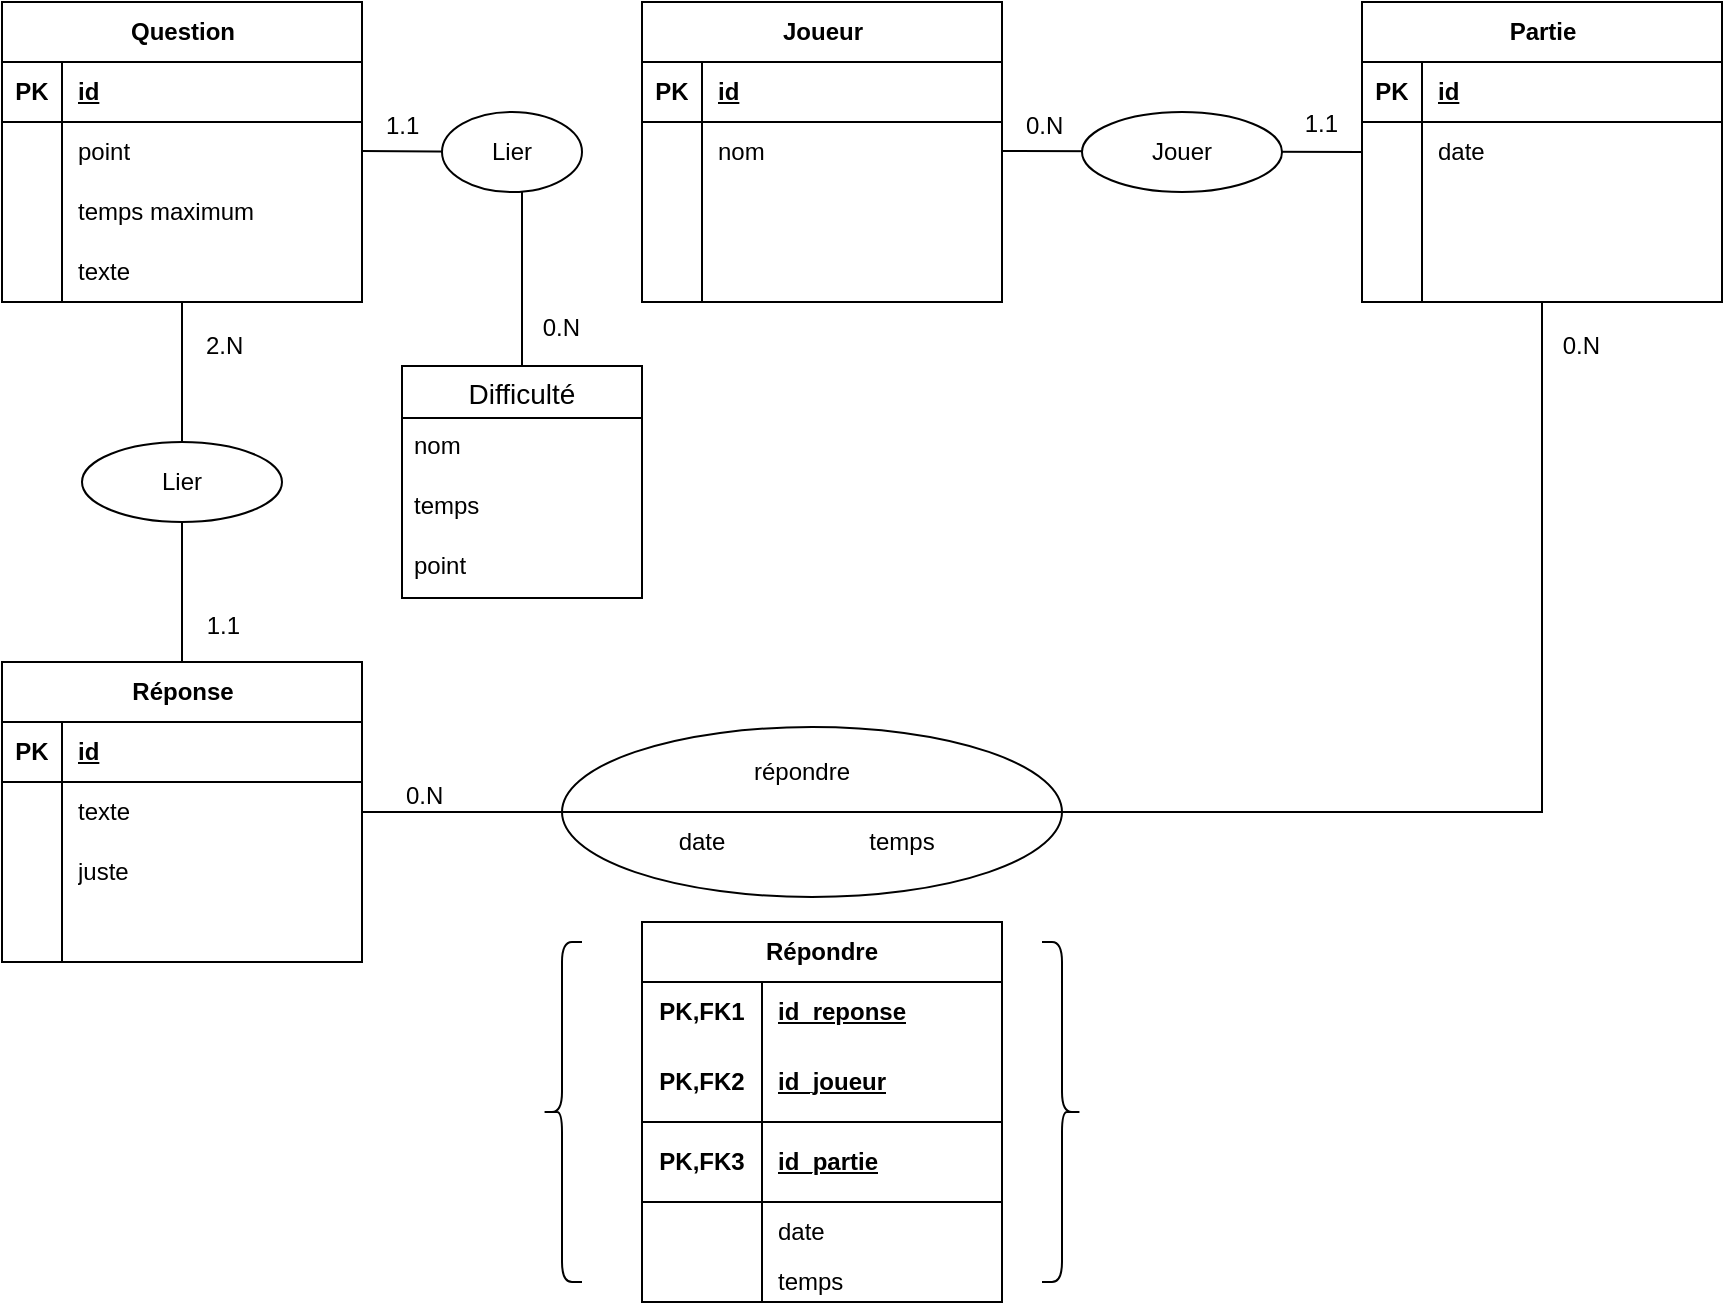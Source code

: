 <mxfile version="21.6.9" type="google">
  <diagram name="Page-1" id="Xt8256h1p7RztQkeVCV_">
    <mxGraphModel dx="1242" dy="665" grid="1" gridSize="10" guides="1" tooltips="1" connect="1" arrows="1" fold="1" page="1" pageScale="1" pageWidth="827" pageHeight="1169" math="0" shadow="0">
      <root>
        <mxCell id="0" />
        <mxCell id="1" parent="0" />
        <mxCell id="DaoGQ0Eog0Ny285DUNjg-1" value="Question" style="shape=table;startSize=30;container=1;collapsible=1;childLayout=tableLayout;fixedRows=1;rowLines=0;fontStyle=1;align=center;resizeLast=1;html=1;" parent="1" vertex="1">
          <mxGeometry x="40" y="180" width="180" height="150" as="geometry" />
        </mxCell>
        <mxCell id="DaoGQ0Eog0Ny285DUNjg-2" value="" style="shape=tableRow;horizontal=0;startSize=0;swimlaneHead=0;swimlaneBody=0;fillColor=none;collapsible=0;dropTarget=0;points=[[0,0.5],[1,0.5]];portConstraint=eastwest;top=0;left=0;right=0;bottom=1;" parent="DaoGQ0Eog0Ny285DUNjg-1" vertex="1">
          <mxGeometry y="30" width="180" height="30" as="geometry" />
        </mxCell>
        <mxCell id="DaoGQ0Eog0Ny285DUNjg-3" value="PK" style="shape=partialRectangle;connectable=0;fillColor=none;top=0;left=0;bottom=0;right=0;fontStyle=1;overflow=hidden;whiteSpace=wrap;html=1;" parent="DaoGQ0Eog0Ny285DUNjg-2" vertex="1">
          <mxGeometry width="30" height="30" as="geometry">
            <mxRectangle width="30" height="30" as="alternateBounds" />
          </mxGeometry>
        </mxCell>
        <mxCell id="DaoGQ0Eog0Ny285DUNjg-4" value="id" style="shape=partialRectangle;connectable=0;fillColor=none;top=0;left=0;bottom=0;right=0;align=left;spacingLeft=6;fontStyle=5;overflow=hidden;whiteSpace=wrap;html=1;" parent="DaoGQ0Eog0Ny285DUNjg-2" vertex="1">
          <mxGeometry x="30" width="150" height="30" as="geometry">
            <mxRectangle width="150" height="30" as="alternateBounds" />
          </mxGeometry>
        </mxCell>
        <mxCell id="DaoGQ0Eog0Ny285DUNjg-5" value="" style="shape=tableRow;horizontal=0;startSize=0;swimlaneHead=0;swimlaneBody=0;fillColor=none;collapsible=0;dropTarget=0;points=[[0,0.5],[1,0.5]];portConstraint=eastwest;top=0;left=0;right=0;bottom=0;" parent="DaoGQ0Eog0Ny285DUNjg-1" vertex="1">
          <mxGeometry y="60" width="180" height="30" as="geometry" />
        </mxCell>
        <mxCell id="DaoGQ0Eog0Ny285DUNjg-6" value="" style="shape=partialRectangle;connectable=0;fillColor=none;top=0;left=0;bottom=0;right=0;editable=1;overflow=hidden;whiteSpace=wrap;html=1;" parent="DaoGQ0Eog0Ny285DUNjg-5" vertex="1">
          <mxGeometry width="30" height="30" as="geometry">
            <mxRectangle width="30" height="30" as="alternateBounds" />
          </mxGeometry>
        </mxCell>
        <mxCell id="DaoGQ0Eog0Ny285DUNjg-7" value="point" style="shape=partialRectangle;connectable=0;fillColor=none;top=0;left=0;bottom=0;right=0;align=left;spacingLeft=6;overflow=hidden;whiteSpace=wrap;html=1;" parent="DaoGQ0Eog0Ny285DUNjg-5" vertex="1">
          <mxGeometry x="30" width="150" height="30" as="geometry">
            <mxRectangle width="150" height="30" as="alternateBounds" />
          </mxGeometry>
        </mxCell>
        <mxCell id="DaoGQ0Eog0Ny285DUNjg-8" value="" style="shape=tableRow;horizontal=0;startSize=0;swimlaneHead=0;swimlaneBody=0;fillColor=none;collapsible=0;dropTarget=0;points=[[0,0.5],[1,0.5]];portConstraint=eastwest;top=0;left=0;right=0;bottom=0;" parent="DaoGQ0Eog0Ny285DUNjg-1" vertex="1">
          <mxGeometry y="90" width="180" height="30" as="geometry" />
        </mxCell>
        <mxCell id="DaoGQ0Eog0Ny285DUNjg-9" value="" style="shape=partialRectangle;connectable=0;fillColor=none;top=0;left=0;bottom=0;right=0;editable=1;overflow=hidden;whiteSpace=wrap;html=1;" parent="DaoGQ0Eog0Ny285DUNjg-8" vertex="1">
          <mxGeometry width="30" height="30" as="geometry">
            <mxRectangle width="30" height="30" as="alternateBounds" />
          </mxGeometry>
        </mxCell>
        <mxCell id="DaoGQ0Eog0Ny285DUNjg-10" value="temps maximum" style="shape=partialRectangle;connectable=0;fillColor=none;top=0;left=0;bottom=0;right=0;align=left;spacingLeft=6;overflow=hidden;whiteSpace=wrap;html=1;" parent="DaoGQ0Eog0Ny285DUNjg-8" vertex="1">
          <mxGeometry x="30" width="150" height="30" as="geometry">
            <mxRectangle width="150" height="30" as="alternateBounds" />
          </mxGeometry>
        </mxCell>
        <mxCell id="DaoGQ0Eog0Ny285DUNjg-11" value="" style="shape=tableRow;horizontal=0;startSize=0;swimlaneHead=0;swimlaneBody=0;fillColor=none;collapsible=0;dropTarget=0;points=[[0,0.5],[1,0.5]];portConstraint=eastwest;top=0;left=0;right=0;bottom=0;" parent="DaoGQ0Eog0Ny285DUNjg-1" vertex="1">
          <mxGeometry y="120" width="180" height="30" as="geometry" />
        </mxCell>
        <mxCell id="DaoGQ0Eog0Ny285DUNjg-12" value="" style="shape=partialRectangle;connectable=0;fillColor=none;top=0;left=0;bottom=0;right=0;editable=1;overflow=hidden;whiteSpace=wrap;html=1;" parent="DaoGQ0Eog0Ny285DUNjg-11" vertex="1">
          <mxGeometry width="30" height="30" as="geometry">
            <mxRectangle width="30" height="30" as="alternateBounds" />
          </mxGeometry>
        </mxCell>
        <mxCell id="DaoGQ0Eog0Ny285DUNjg-13" value="texte&amp;nbsp;" style="shape=partialRectangle;connectable=0;fillColor=none;top=0;left=0;bottom=0;right=0;align=left;spacingLeft=6;overflow=hidden;whiteSpace=wrap;html=1;" parent="DaoGQ0Eog0Ny285DUNjg-11" vertex="1">
          <mxGeometry x="30" width="150" height="30" as="geometry">
            <mxRectangle width="150" height="30" as="alternateBounds" />
          </mxGeometry>
        </mxCell>
        <mxCell id="DaoGQ0Eog0Ny285DUNjg-16" value="Joueur" style="shape=table;startSize=30;container=1;collapsible=1;childLayout=tableLayout;fixedRows=1;rowLines=0;fontStyle=1;align=center;resizeLast=1;html=1;" parent="1" vertex="1">
          <mxGeometry x="360" y="180" width="180" height="150" as="geometry" />
        </mxCell>
        <mxCell id="DaoGQ0Eog0Ny285DUNjg-17" value="" style="shape=tableRow;horizontal=0;startSize=0;swimlaneHead=0;swimlaneBody=0;fillColor=none;collapsible=0;dropTarget=0;points=[[0,0.5],[1,0.5]];portConstraint=eastwest;top=0;left=0;right=0;bottom=1;" parent="DaoGQ0Eog0Ny285DUNjg-16" vertex="1">
          <mxGeometry y="30" width="180" height="30" as="geometry" />
        </mxCell>
        <mxCell id="DaoGQ0Eog0Ny285DUNjg-18" value="PK" style="shape=partialRectangle;connectable=0;fillColor=none;top=0;left=0;bottom=0;right=0;fontStyle=1;overflow=hidden;whiteSpace=wrap;html=1;" parent="DaoGQ0Eog0Ny285DUNjg-17" vertex="1">
          <mxGeometry width="30" height="30" as="geometry">
            <mxRectangle width="30" height="30" as="alternateBounds" />
          </mxGeometry>
        </mxCell>
        <mxCell id="DaoGQ0Eog0Ny285DUNjg-19" value="id" style="shape=partialRectangle;connectable=0;fillColor=none;top=0;left=0;bottom=0;right=0;align=left;spacingLeft=6;fontStyle=5;overflow=hidden;whiteSpace=wrap;html=1;" parent="DaoGQ0Eog0Ny285DUNjg-17" vertex="1">
          <mxGeometry x="30" width="150" height="30" as="geometry">
            <mxRectangle width="150" height="30" as="alternateBounds" />
          </mxGeometry>
        </mxCell>
        <mxCell id="DaoGQ0Eog0Ny285DUNjg-20" value="" style="shape=tableRow;horizontal=0;startSize=0;swimlaneHead=0;swimlaneBody=0;fillColor=none;collapsible=0;dropTarget=0;points=[[0,0.5],[1,0.5]];portConstraint=eastwest;top=0;left=0;right=0;bottom=0;" parent="DaoGQ0Eog0Ny285DUNjg-16" vertex="1">
          <mxGeometry y="60" width="180" height="30" as="geometry" />
        </mxCell>
        <mxCell id="DaoGQ0Eog0Ny285DUNjg-21" value="" style="shape=partialRectangle;connectable=0;fillColor=none;top=0;left=0;bottom=0;right=0;editable=1;overflow=hidden;whiteSpace=wrap;html=1;" parent="DaoGQ0Eog0Ny285DUNjg-20" vertex="1">
          <mxGeometry width="30" height="30" as="geometry">
            <mxRectangle width="30" height="30" as="alternateBounds" />
          </mxGeometry>
        </mxCell>
        <mxCell id="DaoGQ0Eog0Ny285DUNjg-22" value="nom" style="shape=partialRectangle;connectable=0;fillColor=none;top=0;left=0;bottom=0;right=0;align=left;spacingLeft=6;overflow=hidden;whiteSpace=wrap;html=1;" parent="DaoGQ0Eog0Ny285DUNjg-20" vertex="1">
          <mxGeometry x="30" width="150" height="30" as="geometry">
            <mxRectangle width="150" height="30" as="alternateBounds" />
          </mxGeometry>
        </mxCell>
        <mxCell id="DaoGQ0Eog0Ny285DUNjg-23" value="" style="shape=tableRow;horizontal=0;startSize=0;swimlaneHead=0;swimlaneBody=0;fillColor=none;collapsible=0;dropTarget=0;points=[[0,0.5],[1,0.5]];portConstraint=eastwest;top=0;left=0;right=0;bottom=0;" parent="DaoGQ0Eog0Ny285DUNjg-16" vertex="1">
          <mxGeometry y="90" width="180" height="30" as="geometry" />
        </mxCell>
        <mxCell id="DaoGQ0Eog0Ny285DUNjg-24" value="" style="shape=partialRectangle;connectable=0;fillColor=none;top=0;left=0;bottom=0;right=0;editable=1;overflow=hidden;whiteSpace=wrap;html=1;" parent="DaoGQ0Eog0Ny285DUNjg-23" vertex="1">
          <mxGeometry width="30" height="30" as="geometry">
            <mxRectangle width="30" height="30" as="alternateBounds" />
          </mxGeometry>
        </mxCell>
        <mxCell id="DaoGQ0Eog0Ny285DUNjg-25" value="" style="shape=partialRectangle;connectable=0;fillColor=none;top=0;left=0;bottom=0;right=0;align=left;spacingLeft=6;overflow=hidden;whiteSpace=wrap;html=1;" parent="DaoGQ0Eog0Ny285DUNjg-23" vertex="1">
          <mxGeometry x="30" width="150" height="30" as="geometry">
            <mxRectangle width="150" height="30" as="alternateBounds" />
          </mxGeometry>
        </mxCell>
        <mxCell id="DaoGQ0Eog0Ny285DUNjg-26" value="" style="shape=tableRow;horizontal=0;startSize=0;swimlaneHead=0;swimlaneBody=0;fillColor=none;collapsible=0;dropTarget=0;points=[[0,0.5],[1,0.5]];portConstraint=eastwest;top=0;left=0;right=0;bottom=0;" parent="DaoGQ0Eog0Ny285DUNjg-16" vertex="1">
          <mxGeometry y="120" width="180" height="30" as="geometry" />
        </mxCell>
        <mxCell id="DaoGQ0Eog0Ny285DUNjg-27" value="" style="shape=partialRectangle;connectable=0;fillColor=none;top=0;left=0;bottom=0;right=0;editable=1;overflow=hidden;whiteSpace=wrap;html=1;" parent="DaoGQ0Eog0Ny285DUNjg-26" vertex="1">
          <mxGeometry width="30" height="30" as="geometry">
            <mxRectangle width="30" height="30" as="alternateBounds" />
          </mxGeometry>
        </mxCell>
        <mxCell id="DaoGQ0Eog0Ny285DUNjg-28" value="" style="shape=partialRectangle;connectable=0;fillColor=none;top=0;left=0;bottom=0;right=0;align=left;spacingLeft=6;overflow=hidden;whiteSpace=wrap;html=1;" parent="DaoGQ0Eog0Ny285DUNjg-26" vertex="1">
          <mxGeometry x="30" width="150" height="30" as="geometry">
            <mxRectangle width="150" height="30" as="alternateBounds" />
          </mxGeometry>
        </mxCell>
        <mxCell id="DaoGQ0Eog0Ny285DUNjg-33" value="" style="endArrow=none;html=1;rounded=0;exitX=1;exitY=0.5;exitDx=0;exitDy=0;" parent="1" source="DaoGQ0Eog0Ny285DUNjg-36" edge="1">
          <mxGeometry relative="1" as="geometry">
            <mxPoint x="220" y="260" as="sourcePoint" />
            <mxPoint x="810" y="330" as="targetPoint" />
            <Array as="points">
              <mxPoint x="810" y="585" />
            </Array>
          </mxGeometry>
        </mxCell>
        <mxCell id="DaoGQ0Eog0Ny285DUNjg-35" value="0.N" style="resizable=0;html=1;whiteSpace=wrap;align=right;verticalAlign=bottom;" parent="DaoGQ0Eog0Ny285DUNjg-33" connectable="0" vertex="1">
          <mxGeometry x="1" relative="1" as="geometry">
            <mxPoint x="30" y="30" as="offset" />
          </mxGeometry>
        </mxCell>
        <mxCell id="DaoGQ0Eog0Ny285DUNjg-37" value="Réponse" style="shape=table;startSize=30;container=1;collapsible=1;childLayout=tableLayout;fixedRows=1;rowLines=0;fontStyle=1;align=center;resizeLast=1;html=1;" parent="1" vertex="1">
          <mxGeometry x="40" y="510" width="180" height="150" as="geometry" />
        </mxCell>
        <mxCell id="DaoGQ0Eog0Ny285DUNjg-38" value="" style="shape=tableRow;horizontal=0;startSize=0;swimlaneHead=0;swimlaneBody=0;fillColor=none;collapsible=0;dropTarget=0;points=[[0,0.5],[1,0.5]];portConstraint=eastwest;top=0;left=0;right=0;bottom=1;" parent="DaoGQ0Eog0Ny285DUNjg-37" vertex="1">
          <mxGeometry y="30" width="180" height="30" as="geometry" />
        </mxCell>
        <mxCell id="DaoGQ0Eog0Ny285DUNjg-39" value="PK" style="shape=partialRectangle;connectable=0;fillColor=none;top=0;left=0;bottom=0;right=0;fontStyle=1;overflow=hidden;whiteSpace=wrap;html=1;" parent="DaoGQ0Eog0Ny285DUNjg-38" vertex="1">
          <mxGeometry width="30" height="30" as="geometry">
            <mxRectangle width="30" height="30" as="alternateBounds" />
          </mxGeometry>
        </mxCell>
        <mxCell id="DaoGQ0Eog0Ny285DUNjg-40" value="id" style="shape=partialRectangle;connectable=0;fillColor=none;top=0;left=0;bottom=0;right=0;align=left;spacingLeft=6;fontStyle=5;overflow=hidden;whiteSpace=wrap;html=1;" parent="DaoGQ0Eog0Ny285DUNjg-38" vertex="1">
          <mxGeometry x="30" width="150" height="30" as="geometry">
            <mxRectangle width="150" height="30" as="alternateBounds" />
          </mxGeometry>
        </mxCell>
        <mxCell id="DaoGQ0Eog0Ny285DUNjg-41" value="" style="shape=tableRow;horizontal=0;startSize=0;swimlaneHead=0;swimlaneBody=0;fillColor=none;collapsible=0;dropTarget=0;points=[[0,0.5],[1,0.5]];portConstraint=eastwest;top=0;left=0;right=0;bottom=0;" parent="DaoGQ0Eog0Ny285DUNjg-37" vertex="1">
          <mxGeometry y="60" width="180" height="30" as="geometry" />
        </mxCell>
        <mxCell id="DaoGQ0Eog0Ny285DUNjg-42" value="" style="shape=partialRectangle;connectable=0;fillColor=none;top=0;left=0;bottom=0;right=0;editable=1;overflow=hidden;whiteSpace=wrap;html=1;" parent="DaoGQ0Eog0Ny285DUNjg-41" vertex="1">
          <mxGeometry width="30" height="30" as="geometry">
            <mxRectangle width="30" height="30" as="alternateBounds" />
          </mxGeometry>
        </mxCell>
        <mxCell id="DaoGQ0Eog0Ny285DUNjg-43" value="texte" style="shape=partialRectangle;connectable=0;fillColor=none;top=0;left=0;bottom=0;right=0;align=left;spacingLeft=6;overflow=hidden;whiteSpace=wrap;html=1;" parent="DaoGQ0Eog0Ny285DUNjg-41" vertex="1">
          <mxGeometry x="30" width="150" height="30" as="geometry">
            <mxRectangle width="150" height="30" as="alternateBounds" />
          </mxGeometry>
        </mxCell>
        <mxCell id="DaoGQ0Eog0Ny285DUNjg-44" value="" style="shape=tableRow;horizontal=0;startSize=0;swimlaneHead=0;swimlaneBody=0;fillColor=none;collapsible=0;dropTarget=0;points=[[0,0.5],[1,0.5]];portConstraint=eastwest;top=0;left=0;right=0;bottom=0;" parent="DaoGQ0Eog0Ny285DUNjg-37" vertex="1">
          <mxGeometry y="90" width="180" height="30" as="geometry" />
        </mxCell>
        <mxCell id="DaoGQ0Eog0Ny285DUNjg-45" value="" style="shape=partialRectangle;connectable=0;fillColor=none;top=0;left=0;bottom=0;right=0;editable=1;overflow=hidden;whiteSpace=wrap;html=1;" parent="DaoGQ0Eog0Ny285DUNjg-44" vertex="1">
          <mxGeometry width="30" height="30" as="geometry">
            <mxRectangle width="30" height="30" as="alternateBounds" />
          </mxGeometry>
        </mxCell>
        <mxCell id="DaoGQ0Eog0Ny285DUNjg-46" value="juste" style="shape=partialRectangle;connectable=0;fillColor=none;top=0;left=0;bottom=0;right=0;align=left;spacingLeft=6;overflow=hidden;whiteSpace=wrap;html=1;" parent="DaoGQ0Eog0Ny285DUNjg-44" vertex="1">
          <mxGeometry x="30" width="150" height="30" as="geometry">
            <mxRectangle width="150" height="30" as="alternateBounds" />
          </mxGeometry>
        </mxCell>
        <mxCell id="DaoGQ0Eog0Ny285DUNjg-47" value="" style="shape=tableRow;horizontal=0;startSize=0;swimlaneHead=0;swimlaneBody=0;fillColor=none;collapsible=0;dropTarget=0;points=[[0,0.5],[1,0.5]];portConstraint=eastwest;top=0;left=0;right=0;bottom=0;" parent="DaoGQ0Eog0Ny285DUNjg-37" vertex="1">
          <mxGeometry y="120" width="180" height="30" as="geometry" />
        </mxCell>
        <mxCell id="DaoGQ0Eog0Ny285DUNjg-48" value="" style="shape=partialRectangle;connectable=0;fillColor=none;top=0;left=0;bottom=0;right=0;editable=1;overflow=hidden;whiteSpace=wrap;html=1;" parent="DaoGQ0Eog0Ny285DUNjg-47" vertex="1">
          <mxGeometry width="30" height="30" as="geometry">
            <mxRectangle width="30" height="30" as="alternateBounds" />
          </mxGeometry>
        </mxCell>
        <mxCell id="DaoGQ0Eog0Ny285DUNjg-49" value="" style="shape=partialRectangle;connectable=0;fillColor=none;top=0;left=0;bottom=0;right=0;align=left;spacingLeft=6;overflow=hidden;whiteSpace=wrap;html=1;" parent="DaoGQ0Eog0Ny285DUNjg-47" vertex="1">
          <mxGeometry x="30" width="150" height="30" as="geometry">
            <mxRectangle width="150" height="30" as="alternateBounds" />
          </mxGeometry>
        </mxCell>
        <mxCell id="DaoGQ0Eog0Ny285DUNjg-50" value="" style="endArrow=none;html=1;rounded=0;entryX=0.5;entryY=0;entryDx=0;entryDy=0;" parent="1" source="DaoGQ0Eog0Ny285DUNjg-11" target="DaoGQ0Eog0Ny285DUNjg-37" edge="1">
          <mxGeometry relative="1" as="geometry">
            <mxPoint x="50" y="370" as="sourcePoint" />
            <mxPoint x="129" y="500" as="targetPoint" />
          </mxGeometry>
        </mxCell>
        <mxCell id="DaoGQ0Eog0Ny285DUNjg-51" value="2.N" style="resizable=0;html=1;whiteSpace=wrap;align=left;verticalAlign=bottom;" parent="DaoGQ0Eog0Ny285DUNjg-50" connectable="0" vertex="1">
          <mxGeometry x="-1" relative="1" as="geometry">
            <mxPoint x="10" y="30" as="offset" />
          </mxGeometry>
        </mxCell>
        <mxCell id="DaoGQ0Eog0Ny285DUNjg-52" value="1.1" style="resizable=0;html=1;whiteSpace=wrap;align=right;verticalAlign=bottom;" parent="DaoGQ0Eog0Ny285DUNjg-50" connectable="0" vertex="1">
          <mxGeometry x="1" relative="1" as="geometry">
            <mxPoint x="30" y="-10" as="offset" />
          </mxGeometry>
        </mxCell>
        <mxCell id="DaoGQ0Eog0Ny285DUNjg-53" value="Lier" style="ellipse;whiteSpace=wrap;html=1;align=center;" parent="1" vertex="1">
          <mxGeometry x="80" y="400" width="100" height="40" as="geometry" />
        </mxCell>
        <mxCell id="DaoGQ0Eog0Ny285DUNjg-54" value="" style="endArrow=none;html=1;rounded=0;exitX=1;exitY=0.5;exitDx=0;exitDy=0;" parent="1" source="DaoGQ0Eog0Ny285DUNjg-41" target="DaoGQ0Eog0Ny285DUNjg-36" edge="1">
          <mxGeometry relative="1" as="geometry">
            <mxPoint x="220" y="585" as="sourcePoint" />
            <mxPoint x="640" y="330" as="targetPoint" />
            <Array as="points" />
          </mxGeometry>
        </mxCell>
        <mxCell id="DaoGQ0Eog0Ny285DUNjg-55" value="0.N" style="resizable=0;html=1;whiteSpace=wrap;align=left;verticalAlign=bottom;" parent="DaoGQ0Eog0Ny285DUNjg-54" connectable="0" vertex="1">
          <mxGeometry x="-1" relative="1" as="geometry">
            <mxPoint x="20" as="offset" />
          </mxGeometry>
        </mxCell>
        <mxCell id="DaoGQ0Eog0Ny285DUNjg-36" value="" style="ellipse;whiteSpace=wrap;html=1;align=center;" parent="1" vertex="1">
          <mxGeometry x="320" y="542.5" width="250" height="85" as="geometry" />
        </mxCell>
        <mxCell id="DaoGQ0Eog0Ny285DUNjg-57" value="" style="endArrow=none;html=1;rounded=0;exitX=0;exitY=0.5;exitDx=0;exitDy=0;entryX=1;entryY=0.5;entryDx=0;entryDy=0;elbow=horizontal;" parent="1" source="DaoGQ0Eog0Ny285DUNjg-36" target="DaoGQ0Eog0Ny285DUNjg-36" edge="1">
          <mxGeometry width="50" height="50" relative="1" as="geometry">
            <mxPoint x="390" y="680" as="sourcePoint" />
            <mxPoint x="440" y="630" as="targetPoint" />
          </mxGeometry>
        </mxCell>
        <mxCell id="DaoGQ0Eog0Ny285DUNjg-59" value="répondre" style="text;html=1;strokeColor=none;fillColor=none;align=center;verticalAlign=middle;whiteSpace=wrap;rounded=0;" parent="1" vertex="1">
          <mxGeometry x="410" y="550" width="60" height="30" as="geometry" />
        </mxCell>
        <mxCell id="DaoGQ0Eog0Ny285DUNjg-60" value="date" style="text;html=1;strokeColor=none;fillColor=none;align=center;verticalAlign=middle;whiteSpace=wrap;rounded=0;" parent="1" vertex="1">
          <mxGeometry x="360" y="585" width="60" height="30" as="geometry" />
        </mxCell>
        <mxCell id="DaoGQ0Eog0Ny285DUNjg-61" value="Répondre" style="shape=table;startSize=30;container=1;collapsible=1;childLayout=tableLayout;fixedRows=1;rowLines=0;fontStyle=1;align=center;resizeLast=1;html=1;whiteSpace=wrap;" parent="1" vertex="1">
          <mxGeometry x="360" y="640" width="180" height="190" as="geometry" />
        </mxCell>
        <mxCell id="DaoGQ0Eog0Ny285DUNjg-62" value="" style="shape=tableRow;horizontal=0;startSize=0;swimlaneHead=0;swimlaneBody=0;fillColor=none;collapsible=0;dropTarget=0;points=[[0,0.5],[1,0.5]];portConstraint=eastwest;top=0;left=0;right=0;bottom=0;html=1;" parent="DaoGQ0Eog0Ny285DUNjg-61" vertex="1">
          <mxGeometry y="30" width="180" height="30" as="geometry" />
        </mxCell>
        <mxCell id="DaoGQ0Eog0Ny285DUNjg-63" value="PK,FK1" style="shape=partialRectangle;connectable=0;fillColor=none;top=0;left=0;bottom=0;right=0;fontStyle=1;overflow=hidden;html=1;whiteSpace=wrap;" parent="DaoGQ0Eog0Ny285DUNjg-62" vertex="1">
          <mxGeometry width="60" height="30" as="geometry">
            <mxRectangle width="60" height="30" as="alternateBounds" />
          </mxGeometry>
        </mxCell>
        <mxCell id="DaoGQ0Eog0Ny285DUNjg-64" value="id_reponse" style="shape=partialRectangle;connectable=0;fillColor=none;top=0;left=0;bottom=0;right=0;align=left;spacingLeft=6;fontStyle=5;overflow=hidden;html=1;whiteSpace=wrap;" parent="DaoGQ0Eog0Ny285DUNjg-62" vertex="1">
          <mxGeometry x="60" width="120" height="30" as="geometry">
            <mxRectangle width="120" height="30" as="alternateBounds" />
          </mxGeometry>
        </mxCell>
        <mxCell id="DaoGQ0Eog0Ny285DUNjg-98" value="" style="shape=tableRow;horizontal=0;startSize=0;swimlaneHead=0;swimlaneBody=0;fillColor=none;collapsible=0;dropTarget=0;points=[[0,0.5],[1,0.5]];portConstraint=eastwest;top=0;left=0;right=0;bottom=1;html=1;" parent="DaoGQ0Eog0Ny285DUNjg-61" vertex="1">
          <mxGeometry y="60" width="180" height="40" as="geometry" />
        </mxCell>
        <mxCell id="DaoGQ0Eog0Ny285DUNjg-99" value="PK,FK2" style="shape=partialRectangle;connectable=0;fillColor=none;top=0;left=0;bottom=0;right=0;fontStyle=1;overflow=hidden;html=1;whiteSpace=wrap;" parent="DaoGQ0Eog0Ny285DUNjg-98" vertex="1">
          <mxGeometry width="60" height="40" as="geometry">
            <mxRectangle width="60" height="40" as="alternateBounds" />
          </mxGeometry>
        </mxCell>
        <mxCell id="DaoGQ0Eog0Ny285DUNjg-100" value="id_joueur" style="shape=partialRectangle;connectable=0;fillColor=none;top=0;left=0;bottom=0;right=0;align=left;spacingLeft=6;fontStyle=5;overflow=hidden;html=1;whiteSpace=wrap;" parent="DaoGQ0Eog0Ny285DUNjg-98" vertex="1">
          <mxGeometry x="60" width="120" height="40" as="geometry">
            <mxRectangle width="120" height="40" as="alternateBounds" />
          </mxGeometry>
        </mxCell>
        <mxCell id="DaoGQ0Eog0Ny285DUNjg-65" value="" style="shape=tableRow;horizontal=0;startSize=0;swimlaneHead=0;swimlaneBody=0;fillColor=none;collapsible=0;dropTarget=0;points=[[0,0.5],[1,0.5]];portConstraint=eastwest;top=0;left=0;right=0;bottom=1;html=1;" parent="DaoGQ0Eog0Ny285DUNjg-61" vertex="1">
          <mxGeometry y="100" width="180" height="40" as="geometry" />
        </mxCell>
        <mxCell id="DaoGQ0Eog0Ny285DUNjg-66" value="PK,FK3" style="shape=partialRectangle;connectable=0;fillColor=none;top=0;left=0;bottom=0;right=0;fontStyle=1;overflow=hidden;html=1;whiteSpace=wrap;" parent="DaoGQ0Eog0Ny285DUNjg-65" vertex="1">
          <mxGeometry width="60" height="40" as="geometry">
            <mxRectangle width="60" height="40" as="alternateBounds" />
          </mxGeometry>
        </mxCell>
        <mxCell id="DaoGQ0Eog0Ny285DUNjg-67" value="id_partie" style="shape=partialRectangle;connectable=0;fillColor=none;top=0;left=0;bottom=0;right=0;align=left;spacingLeft=6;fontStyle=5;overflow=hidden;html=1;whiteSpace=wrap;" parent="DaoGQ0Eog0Ny285DUNjg-65" vertex="1">
          <mxGeometry x="60" width="120" height="40" as="geometry">
            <mxRectangle width="120" height="40" as="alternateBounds" />
          </mxGeometry>
        </mxCell>
        <mxCell id="DaoGQ0Eog0Ny285DUNjg-68" value="" style="shape=tableRow;horizontal=0;startSize=0;swimlaneHead=0;swimlaneBody=0;fillColor=none;collapsible=0;dropTarget=0;points=[[0,0.5],[1,0.5]];portConstraint=eastwest;top=0;left=0;right=0;bottom=0;html=1;" parent="DaoGQ0Eog0Ny285DUNjg-61" vertex="1">
          <mxGeometry y="140" width="180" height="30" as="geometry" />
        </mxCell>
        <mxCell id="DaoGQ0Eog0Ny285DUNjg-69" value="" style="shape=partialRectangle;connectable=0;fillColor=none;top=0;left=0;bottom=0;right=0;editable=1;overflow=hidden;html=1;whiteSpace=wrap;" parent="DaoGQ0Eog0Ny285DUNjg-68" vertex="1">
          <mxGeometry width="60" height="30" as="geometry">
            <mxRectangle width="60" height="30" as="alternateBounds" />
          </mxGeometry>
        </mxCell>
        <mxCell id="DaoGQ0Eog0Ny285DUNjg-70" value="date" style="shape=partialRectangle;connectable=0;fillColor=none;top=0;left=0;bottom=0;right=0;align=left;spacingLeft=6;overflow=hidden;html=1;whiteSpace=wrap;" parent="DaoGQ0Eog0Ny285DUNjg-68" vertex="1">
          <mxGeometry x="60" width="120" height="30" as="geometry">
            <mxRectangle width="120" height="30" as="alternateBounds" />
          </mxGeometry>
        </mxCell>
        <mxCell id="DaoGQ0Eog0Ny285DUNjg-71" value="" style="shape=tableRow;horizontal=0;startSize=0;swimlaneHead=0;swimlaneBody=0;fillColor=none;collapsible=0;dropTarget=0;points=[[0,0.5],[1,0.5]];portConstraint=eastwest;top=0;left=0;right=0;bottom=0;html=1;" parent="DaoGQ0Eog0Ny285DUNjg-61" vertex="1">
          <mxGeometry y="170" width="180" height="20" as="geometry" />
        </mxCell>
        <mxCell id="DaoGQ0Eog0Ny285DUNjg-72" value="" style="shape=partialRectangle;connectable=0;fillColor=none;top=0;left=0;bottom=0;right=0;editable=1;overflow=hidden;html=1;whiteSpace=wrap;" parent="DaoGQ0Eog0Ny285DUNjg-71" vertex="1">
          <mxGeometry width="60" height="20" as="geometry">
            <mxRectangle width="60" height="20" as="alternateBounds" />
          </mxGeometry>
        </mxCell>
        <mxCell id="DaoGQ0Eog0Ny285DUNjg-73" value="temps" style="shape=partialRectangle;connectable=0;fillColor=none;top=0;left=0;bottom=0;right=0;align=left;spacingLeft=6;overflow=hidden;html=1;whiteSpace=wrap;" parent="DaoGQ0Eog0Ny285DUNjg-71" vertex="1">
          <mxGeometry x="60" width="120" height="20" as="geometry">
            <mxRectangle width="120" height="20" as="alternateBounds" />
          </mxGeometry>
        </mxCell>
        <mxCell id="DaoGQ0Eog0Ny285DUNjg-75" value="temps" style="text;html=1;strokeColor=none;fillColor=none;align=center;verticalAlign=middle;whiteSpace=wrap;rounded=0;" parent="1" vertex="1">
          <mxGeometry x="460" y="585" width="60" height="30" as="geometry" />
        </mxCell>
        <mxCell id="DaoGQ0Eog0Ny285DUNjg-76" value="" style="shape=curlyBracket;whiteSpace=wrap;html=1;rounded=1;labelPosition=left;verticalLabelPosition=middle;align=right;verticalAlign=middle;" parent="1" vertex="1">
          <mxGeometry x="310" y="650" width="20" height="170" as="geometry" />
        </mxCell>
        <mxCell id="DaoGQ0Eog0Ny285DUNjg-77" value="" style="shape=curlyBracket;whiteSpace=wrap;html=1;rounded=1;flipH=1;labelPosition=right;verticalLabelPosition=middle;align=left;verticalAlign=middle;" parent="1" vertex="1">
          <mxGeometry x="560" y="650" width="20" height="170" as="geometry" />
        </mxCell>
        <mxCell id="DaoGQ0Eog0Ny285DUNjg-79" value="Partie" style="shape=table;startSize=30;container=1;collapsible=1;childLayout=tableLayout;fixedRows=1;rowLines=0;fontStyle=1;align=center;resizeLast=1;html=1;" parent="1" vertex="1">
          <mxGeometry x="720" y="180" width="180" height="150" as="geometry" />
        </mxCell>
        <mxCell id="DaoGQ0Eog0Ny285DUNjg-80" value="" style="shape=tableRow;horizontal=0;startSize=0;swimlaneHead=0;swimlaneBody=0;fillColor=none;collapsible=0;dropTarget=0;points=[[0,0.5],[1,0.5]];portConstraint=eastwest;top=0;left=0;right=0;bottom=1;" parent="DaoGQ0Eog0Ny285DUNjg-79" vertex="1">
          <mxGeometry y="30" width="180" height="30" as="geometry" />
        </mxCell>
        <mxCell id="DaoGQ0Eog0Ny285DUNjg-81" value="PK" style="shape=partialRectangle;connectable=0;fillColor=none;top=0;left=0;bottom=0;right=0;fontStyle=1;overflow=hidden;whiteSpace=wrap;html=1;" parent="DaoGQ0Eog0Ny285DUNjg-80" vertex="1">
          <mxGeometry width="30" height="30" as="geometry">
            <mxRectangle width="30" height="30" as="alternateBounds" />
          </mxGeometry>
        </mxCell>
        <mxCell id="DaoGQ0Eog0Ny285DUNjg-82" value="id" style="shape=partialRectangle;connectable=0;fillColor=none;top=0;left=0;bottom=0;right=0;align=left;spacingLeft=6;fontStyle=5;overflow=hidden;whiteSpace=wrap;html=1;" parent="DaoGQ0Eog0Ny285DUNjg-80" vertex="1">
          <mxGeometry x="30" width="150" height="30" as="geometry">
            <mxRectangle width="150" height="30" as="alternateBounds" />
          </mxGeometry>
        </mxCell>
        <mxCell id="DaoGQ0Eog0Ny285DUNjg-83" value="" style="shape=tableRow;horizontal=0;startSize=0;swimlaneHead=0;swimlaneBody=0;fillColor=none;collapsible=0;dropTarget=0;points=[[0,0.5],[1,0.5]];portConstraint=eastwest;top=0;left=0;right=0;bottom=0;" parent="DaoGQ0Eog0Ny285DUNjg-79" vertex="1">
          <mxGeometry y="60" width="180" height="30" as="geometry" />
        </mxCell>
        <mxCell id="DaoGQ0Eog0Ny285DUNjg-84" value="" style="shape=partialRectangle;connectable=0;fillColor=none;top=0;left=0;bottom=0;right=0;editable=1;overflow=hidden;whiteSpace=wrap;html=1;" parent="DaoGQ0Eog0Ny285DUNjg-83" vertex="1">
          <mxGeometry width="30" height="30" as="geometry">
            <mxRectangle width="30" height="30" as="alternateBounds" />
          </mxGeometry>
        </mxCell>
        <mxCell id="DaoGQ0Eog0Ny285DUNjg-85" value="date" style="shape=partialRectangle;connectable=0;fillColor=none;top=0;left=0;bottom=0;right=0;align=left;spacingLeft=6;overflow=hidden;whiteSpace=wrap;html=1;" parent="DaoGQ0Eog0Ny285DUNjg-83" vertex="1">
          <mxGeometry x="30" width="150" height="30" as="geometry">
            <mxRectangle width="150" height="30" as="alternateBounds" />
          </mxGeometry>
        </mxCell>
        <mxCell id="DaoGQ0Eog0Ny285DUNjg-86" value="" style="shape=tableRow;horizontal=0;startSize=0;swimlaneHead=0;swimlaneBody=0;fillColor=none;collapsible=0;dropTarget=0;points=[[0,0.5],[1,0.5]];portConstraint=eastwest;top=0;left=0;right=0;bottom=0;" parent="DaoGQ0Eog0Ny285DUNjg-79" vertex="1">
          <mxGeometry y="90" width="180" height="30" as="geometry" />
        </mxCell>
        <mxCell id="DaoGQ0Eog0Ny285DUNjg-87" value="" style="shape=partialRectangle;connectable=0;fillColor=none;top=0;left=0;bottom=0;right=0;editable=1;overflow=hidden;whiteSpace=wrap;html=1;" parent="DaoGQ0Eog0Ny285DUNjg-86" vertex="1">
          <mxGeometry width="30" height="30" as="geometry">
            <mxRectangle width="30" height="30" as="alternateBounds" />
          </mxGeometry>
        </mxCell>
        <mxCell id="DaoGQ0Eog0Ny285DUNjg-88" value="" style="shape=partialRectangle;connectable=0;fillColor=none;top=0;left=0;bottom=0;right=0;align=left;spacingLeft=6;overflow=hidden;whiteSpace=wrap;html=1;" parent="DaoGQ0Eog0Ny285DUNjg-86" vertex="1">
          <mxGeometry x="30" width="150" height="30" as="geometry">
            <mxRectangle width="150" height="30" as="alternateBounds" />
          </mxGeometry>
        </mxCell>
        <mxCell id="DaoGQ0Eog0Ny285DUNjg-89" value="" style="shape=tableRow;horizontal=0;startSize=0;swimlaneHead=0;swimlaneBody=0;fillColor=none;collapsible=0;dropTarget=0;points=[[0,0.5],[1,0.5]];portConstraint=eastwest;top=0;left=0;right=0;bottom=0;" parent="DaoGQ0Eog0Ny285DUNjg-79" vertex="1">
          <mxGeometry y="120" width="180" height="30" as="geometry" />
        </mxCell>
        <mxCell id="DaoGQ0Eog0Ny285DUNjg-90" value="" style="shape=partialRectangle;connectable=0;fillColor=none;top=0;left=0;bottom=0;right=0;editable=1;overflow=hidden;whiteSpace=wrap;html=1;" parent="DaoGQ0Eog0Ny285DUNjg-89" vertex="1">
          <mxGeometry width="30" height="30" as="geometry">
            <mxRectangle width="30" height="30" as="alternateBounds" />
          </mxGeometry>
        </mxCell>
        <mxCell id="DaoGQ0Eog0Ny285DUNjg-91" value="" style="shape=partialRectangle;connectable=0;fillColor=none;top=0;left=0;bottom=0;right=0;align=left;spacingLeft=6;overflow=hidden;whiteSpace=wrap;html=1;" parent="DaoGQ0Eog0Ny285DUNjg-89" vertex="1">
          <mxGeometry x="30" width="150" height="30" as="geometry">
            <mxRectangle width="150" height="30" as="alternateBounds" />
          </mxGeometry>
        </mxCell>
        <mxCell id="DaoGQ0Eog0Ny285DUNjg-94" value="" style="endArrow=none;html=1;rounded=0;entryX=0;entryY=0.5;entryDx=0;entryDy=0;" parent="1" target="DaoGQ0Eog0Ny285DUNjg-83" edge="1">
          <mxGeometry relative="1" as="geometry">
            <mxPoint x="540" y="254.5" as="sourcePoint" />
            <mxPoint x="700" y="254.5" as="targetPoint" />
          </mxGeometry>
        </mxCell>
        <mxCell id="DaoGQ0Eog0Ny285DUNjg-95" value="0.N" style="resizable=0;html=1;whiteSpace=wrap;align=left;verticalAlign=bottom;" parent="DaoGQ0Eog0Ny285DUNjg-94" connectable="0" vertex="1">
          <mxGeometry x="-1" relative="1" as="geometry">
            <mxPoint x="10" y="-4" as="offset" />
          </mxGeometry>
        </mxCell>
        <mxCell id="DaoGQ0Eog0Ny285DUNjg-96" value="1.1" style="resizable=0;html=1;whiteSpace=wrap;align=right;verticalAlign=bottom;" parent="DaoGQ0Eog0Ny285DUNjg-94" connectable="0" vertex="1">
          <mxGeometry x="1" relative="1" as="geometry">
            <mxPoint x="-10" y="-5" as="offset" />
          </mxGeometry>
        </mxCell>
        <mxCell id="DaoGQ0Eog0Ny285DUNjg-97" value="Jouer" style="ellipse;whiteSpace=wrap;html=1;align=center;" parent="1" vertex="1">
          <mxGeometry x="580" y="235" width="100" height="40" as="geometry" />
        </mxCell>
        <mxCell id="mUtslObXo_LgBCaLMCzd-1" value="" style="endArrow=none;html=1;rounded=0;entryX=0.5;entryY=0;entryDx=0;entryDy=0;" edge="1" parent="1" target="mUtslObXo_LgBCaLMCzd-5">
          <mxGeometry relative="1" as="geometry">
            <mxPoint x="220" y="254.5" as="sourcePoint" />
            <mxPoint x="300" y="400" as="targetPoint" />
            <Array as="points">
              <mxPoint x="300" y="255" />
            </Array>
          </mxGeometry>
        </mxCell>
        <mxCell id="mUtslObXo_LgBCaLMCzd-2" value="1.1" style="resizable=0;html=1;whiteSpace=wrap;align=left;verticalAlign=bottom;" connectable="0" vertex="1" parent="mUtslObXo_LgBCaLMCzd-1">
          <mxGeometry x="-1" relative="1" as="geometry">
            <mxPoint x="10" y="-4" as="offset" />
          </mxGeometry>
        </mxCell>
        <mxCell id="mUtslObXo_LgBCaLMCzd-3" value="0.N" style="resizable=0;html=1;whiteSpace=wrap;align=right;verticalAlign=bottom;" connectable="0" vertex="1" parent="mUtslObXo_LgBCaLMCzd-1">
          <mxGeometry x="1" relative="1" as="geometry">
            <mxPoint x="30" y="-10" as="offset" />
          </mxGeometry>
        </mxCell>
        <mxCell id="mUtslObXo_LgBCaLMCzd-4" value="Lier" style="ellipse;whiteSpace=wrap;html=1;align=center;" vertex="1" parent="1">
          <mxGeometry x="260" y="235" width="70" height="40" as="geometry" />
        </mxCell>
        <mxCell id="mUtslObXo_LgBCaLMCzd-5" value="Difficulté" style="swimlane;fontStyle=0;childLayout=stackLayout;horizontal=1;startSize=26;horizontalStack=0;resizeParent=1;resizeParentMax=0;resizeLast=0;collapsible=1;marginBottom=0;align=center;fontSize=14;" vertex="1" parent="1">
          <mxGeometry x="240" y="362" width="120" height="116" as="geometry" />
        </mxCell>
        <mxCell id="mUtslObXo_LgBCaLMCzd-6" value="nom" style="text;strokeColor=none;fillColor=none;spacingLeft=4;spacingRight=4;overflow=hidden;rotatable=0;points=[[0,0.5],[1,0.5]];portConstraint=eastwest;fontSize=12;whiteSpace=wrap;html=1;" vertex="1" parent="mUtslObXo_LgBCaLMCzd-5">
          <mxGeometry y="26" width="120" height="30" as="geometry" />
        </mxCell>
        <mxCell id="mUtslObXo_LgBCaLMCzd-7" value="temps" style="text;strokeColor=none;fillColor=none;spacingLeft=4;spacingRight=4;overflow=hidden;rotatable=0;points=[[0,0.5],[1,0.5]];portConstraint=eastwest;fontSize=12;whiteSpace=wrap;html=1;" vertex="1" parent="mUtslObXo_LgBCaLMCzd-5">
          <mxGeometry y="56" width="120" height="30" as="geometry" />
        </mxCell>
        <mxCell id="mUtslObXo_LgBCaLMCzd-8" value="point" style="text;strokeColor=none;fillColor=none;spacingLeft=4;spacingRight=4;overflow=hidden;rotatable=0;points=[[0,0.5],[1,0.5]];portConstraint=eastwest;fontSize=12;whiteSpace=wrap;html=1;" vertex="1" parent="mUtslObXo_LgBCaLMCzd-5">
          <mxGeometry y="86" width="120" height="30" as="geometry" />
        </mxCell>
      </root>
    </mxGraphModel>
  </diagram>
</mxfile>
